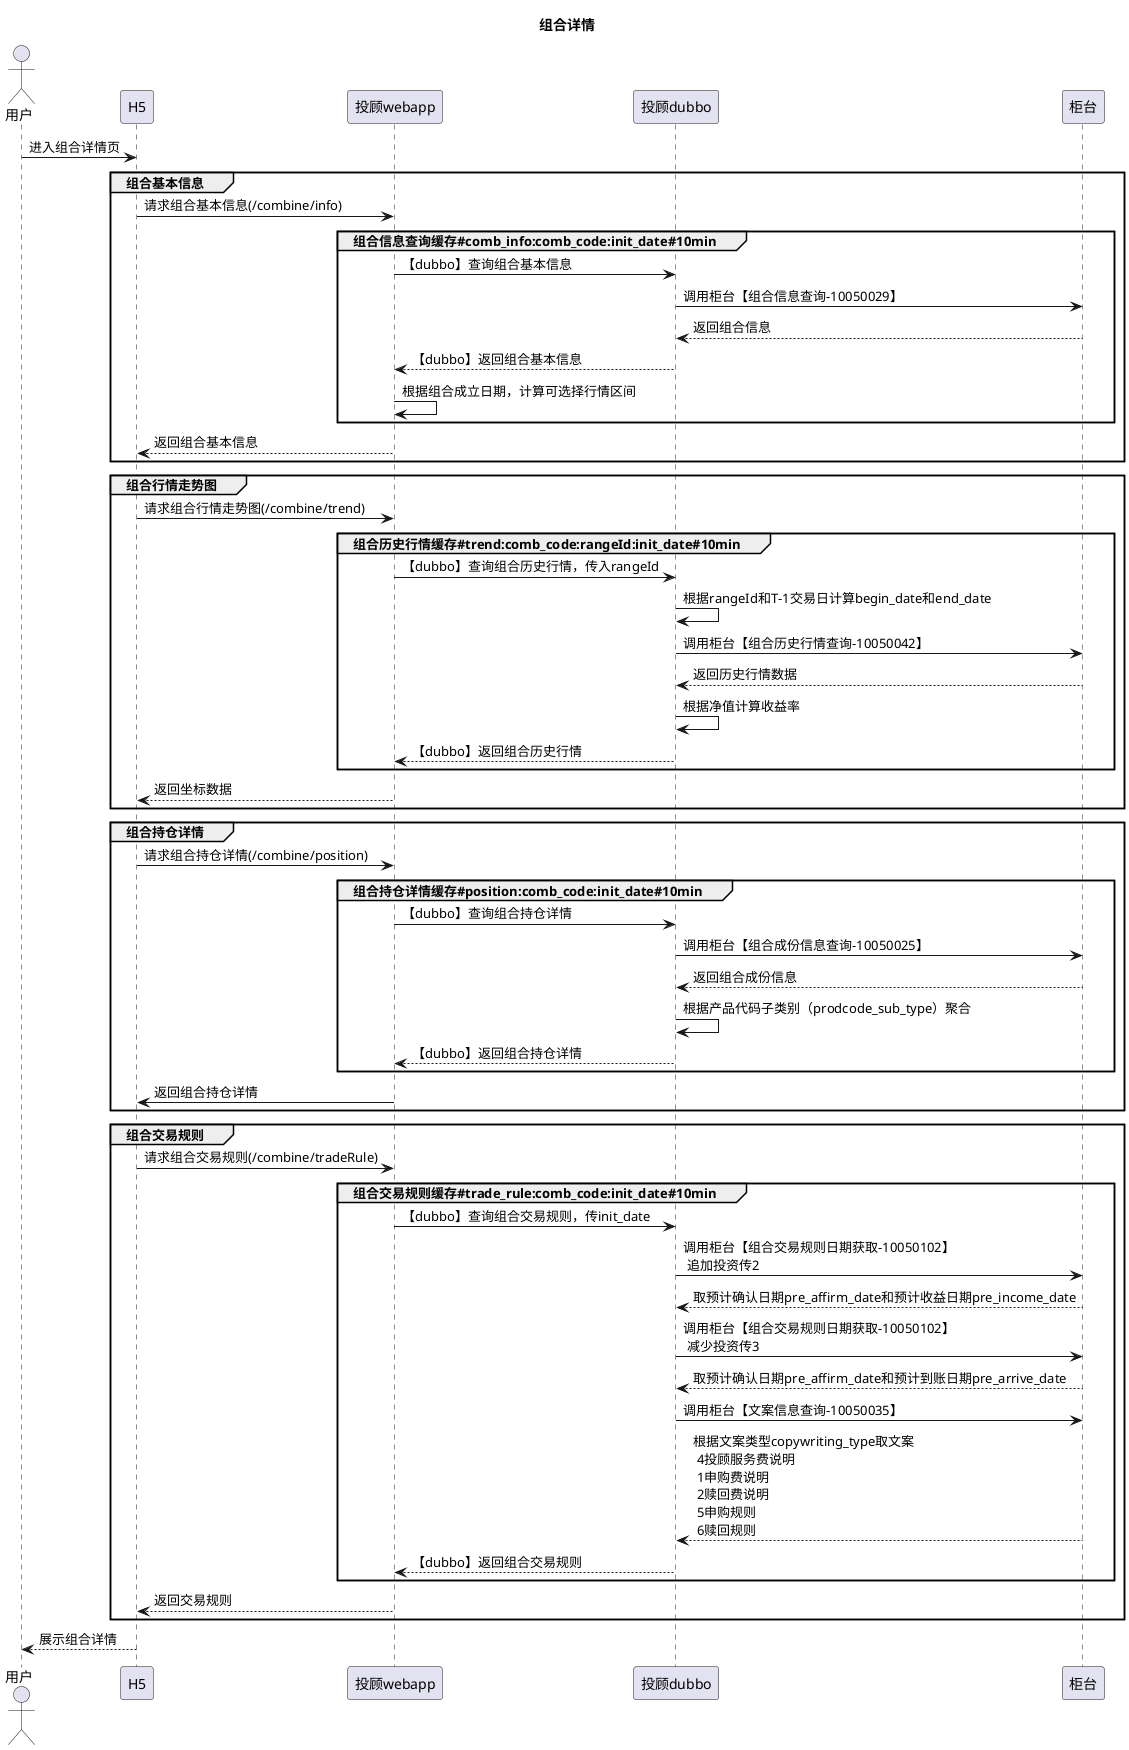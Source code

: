 @startuml

title 组合详情

actor 用户 as user
participant H5 as h5
participant 投顾webapp as tg
participant 投顾dubbo as td
participant 柜台 as counter

user->h5: 进入组合详情页
group 组合基本信息
    h5->tg: 请求组合基本信息(/combine/info)
    group 组合信息查询缓存#comb_info:comb_code:init_date#10min
        tg->td: 【dubbo】查询组合基本信息
            td->counter: 调用柜台【组合信息查询-10050029】
            counter-->td: 返回组合信息
        td-->tg: 【dubbo】返回组合基本信息
        tg->tg: 根据组合成立日期，计算可选择行情区间
    end
    tg-->h5: 返回组合基本信息
end

group 组合行情走势图
    h5->tg: 请求组合行情走势图(/combine/trend)
    group 组合历史行情缓存#trend:comb_code:rangeId:init_date#10min
        tg->td: 【dubbo】查询组合历史行情，传入rangeId
            td->td: 根据rangeId和T-1交易日计算begin_date和end_date
            td->counter: 调用柜台【组合历史行情查询-10050042】
            counter-->td: 返回历史行情数据
            td->td: 根据净值计算收益率
        td-->tg: 【dubbo】返回组合历史行情
    end
    tg-->h5: 返回坐标数据
end

group 组合持仓详情
    h5->tg: 请求组合持仓详情(/combine/position)
    group 组合持仓详情缓存#position:comb_code:init_date#10min
        tg->td: 【dubbo】查询组合持仓详情
            td->counter: 调用柜台【组合成份信息查询-10050025】
            counter-->td: 返回组合成份信息
            td->td: 根据产品代码子类别（prodcode_sub_type）聚合
        td-->tg: 【dubbo】返回组合持仓详情
    end
    tg->h5: 返回组合持仓详情
end
group 组合交易规则
    h5->tg: 请求组合交易规则(/combine/tradeRule)
    group 组合交易规则缓存#trade_rule:comb_code:init_date#10min
        tg->td: 【dubbo】查询组合交易规则，传init_date
            td->counter: 调用柜台【组合交易规则日期获取-10050102】\n 追加投资传2
            counter-->td: 取预计确认日期pre_affirm_date和预计收益日期pre_income_date
            td->counter: 调用柜台【组合交易规则日期获取-10050102】\n 减少投资传3
            counter-->td: 取预计确认日期pre_affirm_date和预计到账日期pre_arrive_date
            td->counter: 调用柜台【文案信息查询-10050035】
            counter-->td: 根据文案类型copywriting_type取文案\n 4投顾服务费说明\n 1申购费说明\n 2赎回费说明\n 5申购规则\n 6赎回规则
        td-->tg: 【dubbo】返回组合交易规则
    end
    tg-->h5: 返回交易规则
end
h5-->user: 展示组合详情
@enduml